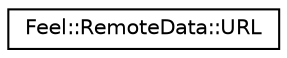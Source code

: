 digraph "Graphical Class Hierarchy"
{
 // LATEX_PDF_SIZE
  edge [fontname="Helvetica",fontsize="10",labelfontname="Helvetica",labelfontsize="10"];
  node [fontname="Helvetica",fontsize="10",shape=record];
  rankdir="LR";
  Node0 [label="Feel::RemoteData::URL",height=0.2,width=0.4,color="black", fillcolor="white", style="filled",URL="$classFeel_1_1RemoteData_1_1URL.html",tooltip=" "];
}

